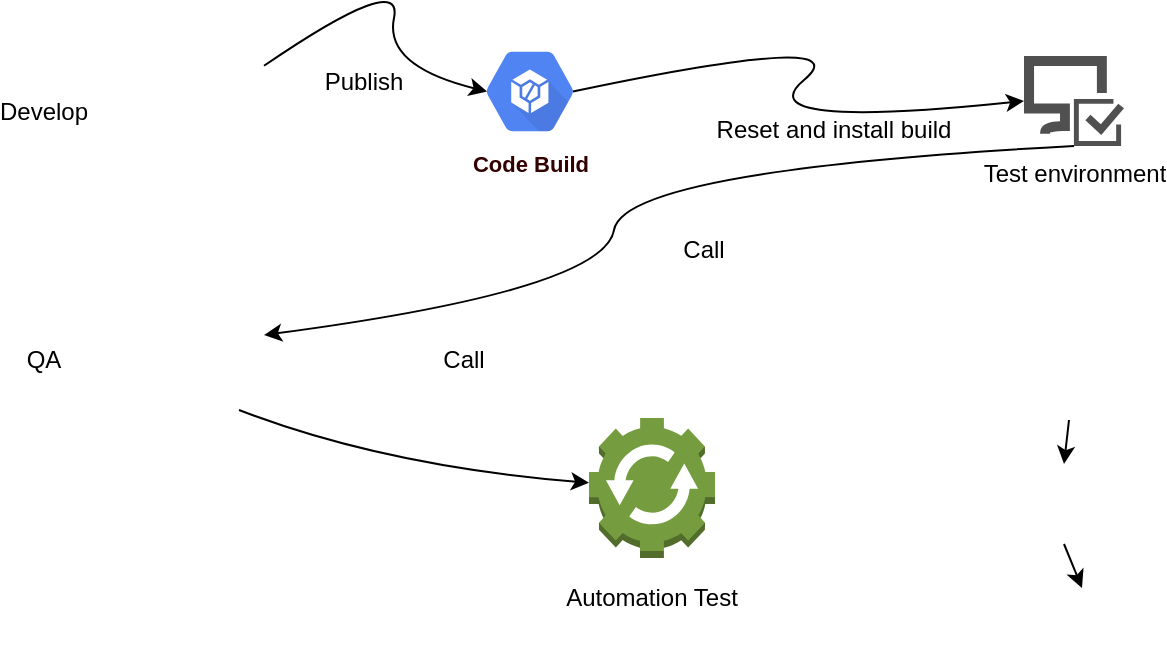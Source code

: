 <mxfile version="10.8.9" type="device"><diagram name="Page-1" id="5f0bae14-7c28-e335-631c-24af17079c00"><mxGraphModel dx="1010" dy="502" grid="1" gridSize="10" guides="1" tooltips="1" connect="1" arrows="1" fold="1" page="1" pageScale="1" pageWidth="1100" pageHeight="850" background="#ffffff" math="0" shadow="0"><root><mxCell id="0"/><mxCell id="1" parent="0"/><mxCell id="Di3RnXq1-b5uq8dzWpWD-1" value="" style="shape=image;html=1;verticalAlign=top;verticalLabelPosition=bottom;labelBackgroundColor=#ffffff;imageAspect=0;aspect=fixed;image=https://cdn4.iconfinder.com/data/icons/logos-brands-5/24/jenkins-128.png" vertex="1" parent="1"><mxGeometry x="220" y="110" width="50" height="50" as="geometry"/></mxCell><mxCell id="Di3RnXq1-b5uq8dzWpWD-2" value="&lt;font color=&quot;#330000&quot;&gt;Code Build&lt;/font&gt;" style="html=1;fillColor=#5184F3;strokeColor=none;verticalAlign=top;labelPosition=center;verticalLabelPosition=bottom;align=center;spacingTop=-6;fontSize=11;fontStyle=1;fontColor=#999999;shape=mxgraph.gcp2.hexIcon;prIcon=container_builder" vertex="1" parent="1"><mxGeometry x="370" y="101.5" width="66" height="58.5" as="geometry"/></mxCell><mxCell id="Di3RnXq1-b5uq8dzWpWD-5" value="" style="curved=1;endArrow=classic;html=1;entryX=0.175;entryY=0.5;entryDx=0;entryDy=0;entryPerimeter=0;" edge="1" parent="1" source="Di3RnXq1-b5uq8dzWpWD-1" target="Di3RnXq1-b5uq8dzWpWD-2"><mxGeometry width="50" height="50" relative="1" as="geometry"><mxPoint x="220" y="240" as="sourcePoint"/><mxPoint x="270" y="190" as="targetPoint"/><Array as="points"><mxPoint x="340" y="70"/><mxPoint x="330" y="118"/></Array></mxGeometry></mxCell><mxCell id="Di3RnXq1-b5uq8dzWpWD-6" value="Test environment&lt;br&gt;" style="pointerEvents=1;shadow=0;dashed=0;html=1;strokeColor=none;labelPosition=center;verticalLabelPosition=bottom;verticalAlign=top;align=center;shape=mxgraph.mscae.intune.computer_inventory;fillColor=#505050;" vertex="1" parent="1"><mxGeometry x="650" y="113" width="50" height="45" as="geometry"/></mxCell><mxCell id="Di3RnXq1-b5uq8dzWpWD-7" value="" style="curved=1;endArrow=classic;html=1;entryX=0;entryY=0.5;entryDx=0;entryDy=0;entryPerimeter=0;exitX=0.825;exitY=0.5;exitDx=0;exitDy=0;exitPerimeter=0;" edge="1" parent="1" source="Di3RnXq1-b5uq8dzWpWD-2" target="Di3RnXq1-b5uq8dzWpWD-6"><mxGeometry width="50" height="50" relative="1" as="geometry"><mxPoint x="220" y="240" as="sourcePoint"/><mxPoint x="270" y="190" as="targetPoint"/><Array as="points"><mxPoint x="570" y="100"/><mxPoint x="510" y="150"/></Array></mxGeometry></mxCell><mxCell id="Di3RnXq1-b5uq8dzWpWD-8" value="Publish&lt;br&gt;" style="text;html=1;strokeColor=none;fillColor=none;align=center;verticalAlign=middle;whiteSpace=wrap;rounded=0;" vertex="1" parent="1"><mxGeometry x="300" y="115.5" width="40" height="20" as="geometry"/></mxCell><mxCell id="Di3RnXq1-b5uq8dzWpWD-9" value="Reset and install build&lt;br&gt;" style="text;html=1;strokeColor=none;fillColor=none;align=center;verticalAlign=middle;whiteSpace=wrap;rounded=0;" vertex="1" parent="1"><mxGeometry x="490" y="140" width="130" height="20" as="geometry"/></mxCell><mxCell id="Di3RnXq1-b5uq8dzWpWD-10" value="Develop&lt;br&gt;" style="text;html=1;strokeColor=none;fillColor=none;align=center;verticalAlign=middle;whiteSpace=wrap;rounded=0;" vertex="1" parent="1"><mxGeometry x="140" y="131" width="40" height="20" as="geometry"/></mxCell><mxCell id="Di3RnXq1-b5uq8dzWpWD-11" value="" style="shape=image;html=1;verticalAlign=top;verticalLabelPosition=bottom;labelBackgroundColor=#ffffff;imageAspect=0;aspect=fixed;image=https://cdn4.iconfinder.com/data/icons/logos-brands-5/24/jenkins-128.png" vertex="1" parent="1"><mxGeometry x="220" y="240" width="50" height="50" as="geometry"/></mxCell><mxCell id="Di3RnXq1-b5uq8dzWpWD-12" value="QA&lt;br&gt;" style="text;html=1;strokeColor=none;fillColor=none;align=center;verticalAlign=middle;whiteSpace=wrap;rounded=0;" vertex="1" parent="1"><mxGeometry x="140" y="255" width="40" height="20" as="geometry"/></mxCell><mxCell id="Di3RnXq1-b5uq8dzWpWD-13" value="" style="curved=1;endArrow=classic;html=1;entryX=1;entryY=0.25;entryDx=0;entryDy=0;exitX=0.5;exitY=1;exitDx=0;exitDy=0;exitPerimeter=0;" edge="1" parent="1" source="Di3RnXq1-b5uq8dzWpWD-6" target="Di3RnXq1-b5uq8dzWpWD-11"><mxGeometry width="50" height="50" relative="1" as="geometry"><mxPoint x="140" y="360" as="sourcePoint"/><mxPoint x="190" y="310" as="targetPoint"/><Array as="points"><mxPoint x="450" y="170"/><mxPoint x="440" y="230"/></Array></mxGeometry></mxCell><mxCell id="Di3RnXq1-b5uq8dzWpWD-14" value="Call&lt;br&gt;" style="text;html=1;strokeColor=none;fillColor=none;align=center;verticalAlign=middle;whiteSpace=wrap;rounded=0;" vertex="1" parent="1"><mxGeometry x="470" y="200" width="40" height="20" as="geometry"/></mxCell><mxCell id="Di3RnXq1-b5uq8dzWpWD-15" value="" style="outlineConnect=0;dashed=0;verticalLabelPosition=bottom;verticalAlign=top;align=center;html=1;shape=mxgraph.aws3.automation;fillColor=#759C3E;gradientColor=none;" vertex="1" parent="1"><mxGeometry x="432.5" y="294" width="63" height="70" as="geometry"/></mxCell><mxCell id="Di3RnXq1-b5uq8dzWpWD-16" value="" style="curved=1;endArrow=classic;html=1;exitX=0.75;exitY=1;exitDx=0;exitDy=0;" edge="1" parent="1" source="Di3RnXq1-b5uq8dzWpWD-11" target="Di3RnXq1-b5uq8dzWpWD-15"><mxGeometry width="50" height="50" relative="1" as="geometry"><mxPoint x="140" y="380" as="sourcePoint"/><mxPoint x="190" y="330" as="targetPoint"/><Array as="points"><mxPoint x="330" y="318"/></Array></mxGeometry></mxCell><mxCell id="Di3RnXq1-b5uq8dzWpWD-17" value="Call&lt;br&gt;" style="text;html=1;strokeColor=none;fillColor=none;align=center;verticalAlign=middle;whiteSpace=wrap;rounded=0;" vertex="1" parent="1"><mxGeometry x="350" y="255" width="40" height="20" as="geometry"/></mxCell><mxCell id="Di3RnXq1-b5uq8dzWpWD-18" value="Automation Test&lt;br&gt;" style="text;html=1;strokeColor=none;fillColor=none;align=center;verticalAlign=middle;whiteSpace=wrap;rounded=0;" vertex="1" parent="1"><mxGeometry x="403" y="374" width="122" height="20" as="geometry"/></mxCell><mxCell id="Di3RnXq1-b5uq8dzWpWD-19" value="" style="shape=image;html=1;verticalAlign=top;verticalLabelPosition=bottom;labelBackgroundColor=#ffffff;imageAspect=0;aspect=fixed;image=https://cdn2.iconfinder.com/data/icons/humano2/128x128/actions/gtk-execute.png" vertex="1" parent="1"><mxGeometry x="650" y="250" width="45" height="45" as="geometry"/></mxCell><mxCell id="Di3RnXq1-b5uq8dzWpWD-20" value="" style="shape=image;html=1;verticalAlign=top;verticalLabelPosition=bottom;labelBackgroundColor=#ffffff;imageAspect=0;aspect=fixed;image=https://cdn2.iconfinder.com/data/icons/school-80/64/test-document-exam-file-education-archive-128.png" vertex="1" parent="1"><mxGeometry x="660" y="317" width="40" height="40" as="geometry"/></mxCell><mxCell id="Di3RnXq1-b5uq8dzWpWD-21" value="" style="shape=image;html=1;verticalAlign=top;verticalLabelPosition=bottom;labelBackgroundColor=#ffffff;imageAspect=0;aspect=fixed;image=https://cdn0.iconfinder.com/data/icons/web-development-79/32/development_computer_website_check_result-128.png" vertex="1" parent="1"><mxGeometry x="660" y="379" width="38" height="38" as="geometry"/></mxCell><mxCell id="Di3RnXq1-b5uq8dzWpWD-23" value="" style="endArrow=classic;html=1;entryX=0.5;entryY=0;entryDx=0;entryDy=0;exitX=0.25;exitY=1;exitDx=0;exitDy=0;" edge="1" parent="1" source="Di3RnXq1-b5uq8dzWpWD-20" target="Di3RnXq1-b5uq8dzWpWD-21"><mxGeometry width="50" height="50" relative="1" as="geometry"><mxPoint x="140" y="450" as="sourcePoint"/><mxPoint x="190" y="400" as="targetPoint"/></mxGeometry></mxCell><mxCell id="Di3RnXq1-b5uq8dzWpWD-24" value="" style="endArrow=classic;html=1;exitX=0.5;exitY=1;exitDx=0;exitDy=0;entryX=0.25;entryY=0;entryDx=0;entryDy=0;" edge="1" parent="1" source="Di3RnXq1-b5uq8dzWpWD-19" target="Di3RnXq1-b5uq8dzWpWD-20"><mxGeometry width="50" height="50" relative="1" as="geometry"><mxPoint x="130" y="530" as="sourcePoint"/><mxPoint x="180" y="480" as="targetPoint"/></mxGeometry></mxCell></root></mxGraphModel></diagram></mxfile>